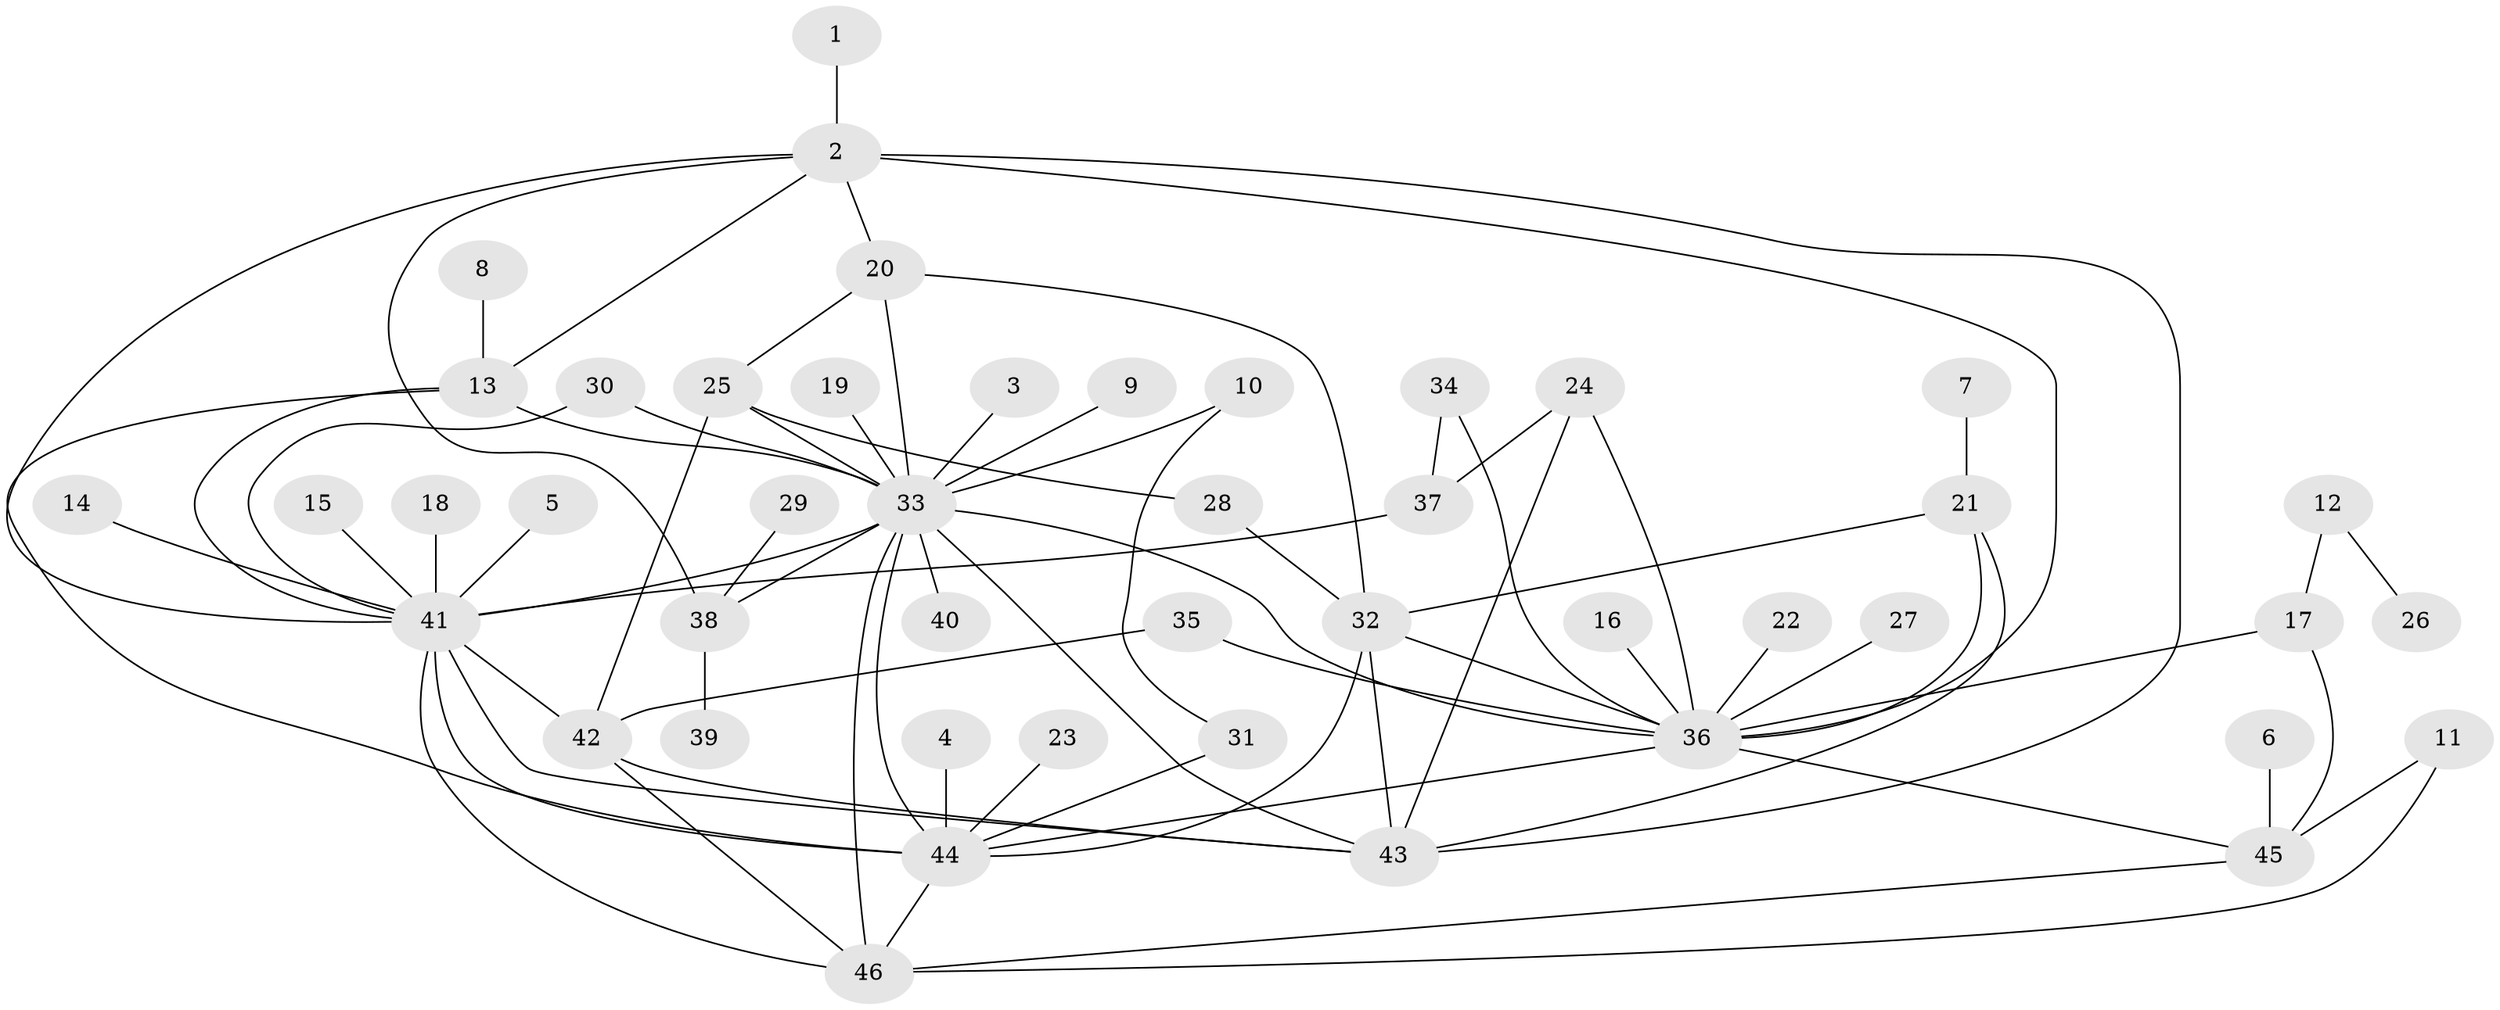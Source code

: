 // original degree distribution, {16: 0.01098901098901099, 4: 0.054945054945054944, 14: 0.01098901098901099, 6: 0.02197802197802198, 2: 0.2967032967032967, 9: 0.02197802197802198, 1: 0.42857142857142855, 7: 0.02197802197802198, 5: 0.04395604395604396, 15: 0.01098901098901099, 3: 0.06593406593406594, 8: 0.01098901098901099}
// Generated by graph-tools (version 1.1) at 2025/49/03/09/25 03:49:54]
// undirected, 46 vertices, 76 edges
graph export_dot {
graph [start="1"]
  node [color=gray90,style=filled];
  1;
  2;
  3;
  4;
  5;
  6;
  7;
  8;
  9;
  10;
  11;
  12;
  13;
  14;
  15;
  16;
  17;
  18;
  19;
  20;
  21;
  22;
  23;
  24;
  25;
  26;
  27;
  28;
  29;
  30;
  31;
  32;
  33;
  34;
  35;
  36;
  37;
  38;
  39;
  40;
  41;
  42;
  43;
  44;
  45;
  46;
  1 -- 2 [weight=1.0];
  2 -- 13 [weight=1.0];
  2 -- 20 [weight=1.0];
  2 -- 36 [weight=1.0];
  2 -- 38 [weight=1.0];
  2 -- 41 [weight=1.0];
  2 -- 43 [weight=1.0];
  3 -- 33 [weight=1.0];
  4 -- 44 [weight=1.0];
  5 -- 41 [weight=1.0];
  6 -- 45 [weight=1.0];
  7 -- 21 [weight=1.0];
  8 -- 13 [weight=1.0];
  9 -- 33 [weight=1.0];
  10 -- 31 [weight=1.0];
  10 -- 33 [weight=1.0];
  11 -- 45 [weight=1.0];
  11 -- 46 [weight=1.0];
  12 -- 17 [weight=1.0];
  12 -- 26 [weight=1.0];
  13 -- 33 [weight=1.0];
  13 -- 41 [weight=1.0];
  13 -- 44 [weight=1.0];
  14 -- 41 [weight=1.0];
  15 -- 41 [weight=1.0];
  16 -- 36 [weight=1.0];
  17 -- 36 [weight=1.0];
  17 -- 45 [weight=1.0];
  18 -- 41 [weight=1.0];
  19 -- 33 [weight=1.0];
  20 -- 25 [weight=1.0];
  20 -- 32 [weight=1.0];
  20 -- 33 [weight=1.0];
  21 -- 32 [weight=1.0];
  21 -- 36 [weight=1.0];
  21 -- 43 [weight=1.0];
  22 -- 36 [weight=1.0];
  23 -- 44 [weight=1.0];
  24 -- 36 [weight=1.0];
  24 -- 37 [weight=1.0];
  24 -- 43 [weight=1.0];
  25 -- 28 [weight=1.0];
  25 -- 33 [weight=1.0];
  25 -- 42 [weight=1.0];
  27 -- 36 [weight=1.0];
  28 -- 32 [weight=1.0];
  29 -- 38 [weight=1.0];
  30 -- 33 [weight=1.0];
  30 -- 41 [weight=1.0];
  31 -- 44 [weight=1.0];
  32 -- 36 [weight=1.0];
  32 -- 43 [weight=1.0];
  32 -- 44 [weight=1.0];
  33 -- 36 [weight=1.0];
  33 -- 38 [weight=1.0];
  33 -- 40 [weight=1.0];
  33 -- 41 [weight=2.0];
  33 -- 43 [weight=1.0];
  33 -- 44 [weight=1.0];
  33 -- 46 [weight=1.0];
  34 -- 36 [weight=1.0];
  34 -- 37 [weight=1.0];
  35 -- 36 [weight=1.0];
  35 -- 42 [weight=1.0];
  36 -- 44 [weight=1.0];
  36 -- 45 [weight=1.0];
  37 -- 41 [weight=1.0];
  38 -- 39 [weight=1.0];
  41 -- 42 [weight=1.0];
  41 -- 43 [weight=1.0];
  41 -- 44 [weight=1.0];
  41 -- 46 [weight=1.0];
  42 -- 43 [weight=1.0];
  42 -- 46 [weight=1.0];
  44 -- 46 [weight=1.0];
  45 -- 46 [weight=1.0];
}
